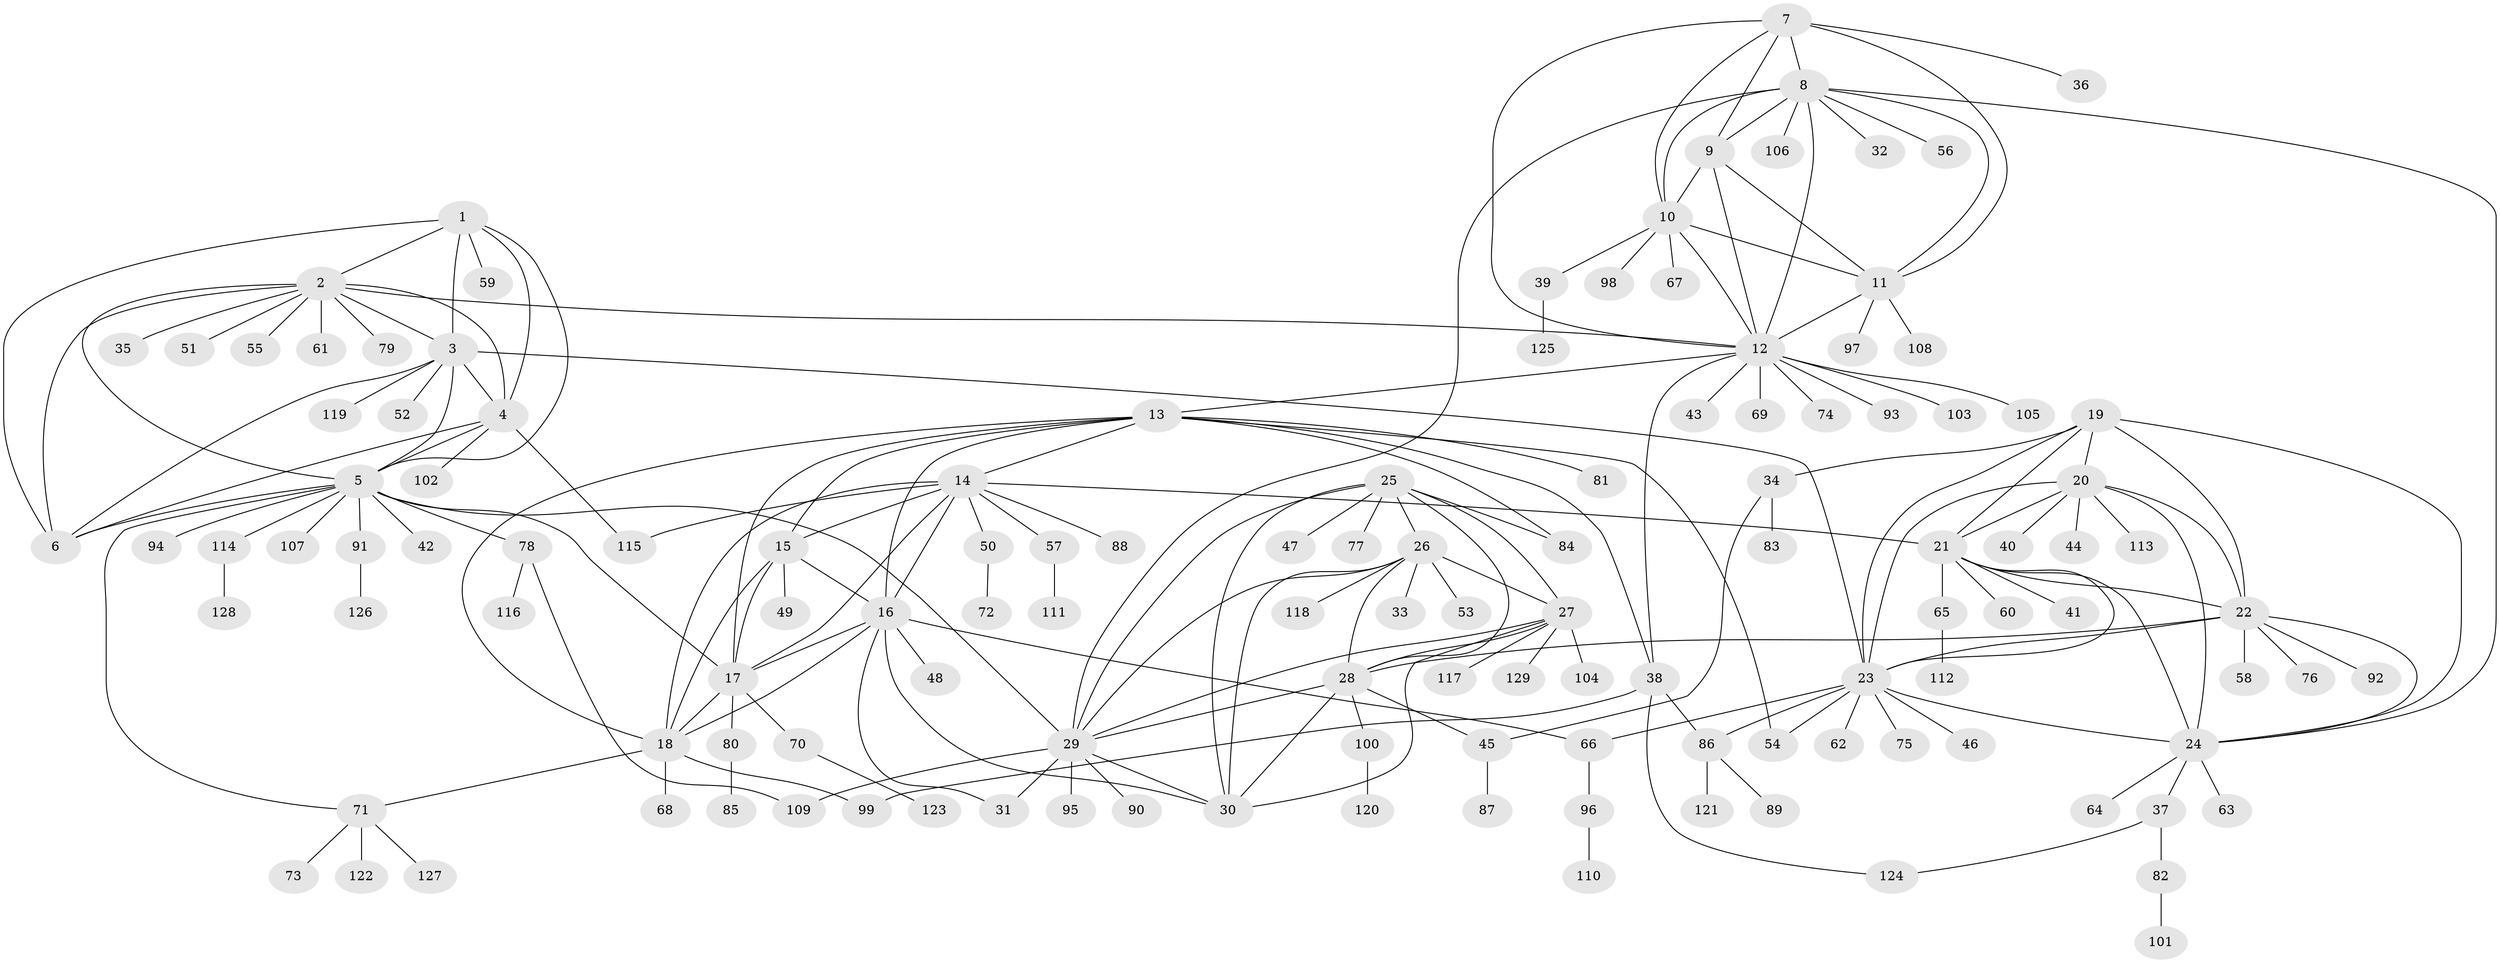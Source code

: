 // coarse degree distribution, {5: 0.10869565217391304, 11: 0.021739130434782608, 7: 0.03260869565217391, 6: 0.03260869565217391, 13: 0.021739130434782608, 9: 0.05434782608695652, 8: 0.05434782608695652, 4: 0.021739130434782608, 2: 0.17391304347826086, 1: 0.45652173913043476, 3: 0.021739130434782608}
// Generated by graph-tools (version 1.1) at 2025/52/03/04/25 22:52:28]
// undirected, 129 vertices, 196 edges
graph export_dot {
  node [color=gray90,style=filled];
  1;
  2;
  3;
  4;
  5;
  6;
  7;
  8;
  9;
  10;
  11;
  12;
  13;
  14;
  15;
  16;
  17;
  18;
  19;
  20;
  21;
  22;
  23;
  24;
  25;
  26;
  27;
  28;
  29;
  30;
  31;
  32;
  33;
  34;
  35;
  36;
  37;
  38;
  39;
  40;
  41;
  42;
  43;
  44;
  45;
  46;
  47;
  48;
  49;
  50;
  51;
  52;
  53;
  54;
  55;
  56;
  57;
  58;
  59;
  60;
  61;
  62;
  63;
  64;
  65;
  66;
  67;
  68;
  69;
  70;
  71;
  72;
  73;
  74;
  75;
  76;
  77;
  78;
  79;
  80;
  81;
  82;
  83;
  84;
  85;
  86;
  87;
  88;
  89;
  90;
  91;
  92;
  93;
  94;
  95;
  96;
  97;
  98;
  99;
  100;
  101;
  102;
  103;
  104;
  105;
  106;
  107;
  108;
  109;
  110;
  111;
  112;
  113;
  114;
  115;
  116;
  117;
  118;
  119;
  120;
  121;
  122;
  123;
  124;
  125;
  126;
  127;
  128;
  129;
  1 -- 2;
  1 -- 3;
  1 -- 4;
  1 -- 5;
  1 -- 6;
  1 -- 59;
  2 -- 3;
  2 -- 4;
  2 -- 5;
  2 -- 6;
  2 -- 12;
  2 -- 35;
  2 -- 51;
  2 -- 55;
  2 -- 61;
  2 -- 79;
  3 -- 4;
  3 -- 5;
  3 -- 6;
  3 -- 23;
  3 -- 52;
  3 -- 119;
  4 -- 5;
  4 -- 6;
  4 -- 102;
  4 -- 115;
  5 -- 6;
  5 -- 17;
  5 -- 29;
  5 -- 42;
  5 -- 71;
  5 -- 78;
  5 -- 91;
  5 -- 94;
  5 -- 107;
  5 -- 114;
  7 -- 8;
  7 -- 9;
  7 -- 10;
  7 -- 11;
  7 -- 12;
  7 -- 36;
  8 -- 9;
  8 -- 10;
  8 -- 11;
  8 -- 12;
  8 -- 24;
  8 -- 29;
  8 -- 32;
  8 -- 56;
  8 -- 106;
  9 -- 10;
  9 -- 11;
  9 -- 12;
  10 -- 11;
  10 -- 12;
  10 -- 39;
  10 -- 67;
  10 -- 98;
  11 -- 12;
  11 -- 97;
  11 -- 108;
  12 -- 13;
  12 -- 38;
  12 -- 43;
  12 -- 69;
  12 -- 74;
  12 -- 93;
  12 -- 103;
  12 -- 105;
  13 -- 14;
  13 -- 15;
  13 -- 16;
  13 -- 17;
  13 -- 18;
  13 -- 38;
  13 -- 54;
  13 -- 81;
  13 -- 84;
  14 -- 15;
  14 -- 16;
  14 -- 17;
  14 -- 18;
  14 -- 21;
  14 -- 50;
  14 -- 57;
  14 -- 88;
  14 -- 115;
  15 -- 16;
  15 -- 17;
  15 -- 18;
  15 -- 49;
  16 -- 17;
  16 -- 18;
  16 -- 30;
  16 -- 31;
  16 -- 48;
  16 -- 66;
  17 -- 18;
  17 -- 70;
  17 -- 80;
  18 -- 68;
  18 -- 71;
  18 -- 99;
  19 -- 20;
  19 -- 21;
  19 -- 22;
  19 -- 23;
  19 -- 24;
  19 -- 34;
  20 -- 21;
  20 -- 22;
  20 -- 23;
  20 -- 24;
  20 -- 40;
  20 -- 44;
  20 -- 113;
  21 -- 22;
  21 -- 23;
  21 -- 24;
  21 -- 41;
  21 -- 60;
  21 -- 65;
  22 -- 23;
  22 -- 24;
  22 -- 28;
  22 -- 58;
  22 -- 76;
  22 -- 92;
  23 -- 24;
  23 -- 46;
  23 -- 54;
  23 -- 62;
  23 -- 66;
  23 -- 75;
  23 -- 86;
  24 -- 37;
  24 -- 63;
  24 -- 64;
  25 -- 26;
  25 -- 27;
  25 -- 28;
  25 -- 29;
  25 -- 30;
  25 -- 47;
  25 -- 77;
  25 -- 84;
  26 -- 27;
  26 -- 28;
  26 -- 29;
  26 -- 30;
  26 -- 33;
  26 -- 53;
  26 -- 118;
  27 -- 28;
  27 -- 29;
  27 -- 30;
  27 -- 104;
  27 -- 117;
  27 -- 129;
  28 -- 29;
  28 -- 30;
  28 -- 45;
  28 -- 100;
  29 -- 30;
  29 -- 31;
  29 -- 90;
  29 -- 95;
  29 -- 109;
  34 -- 45;
  34 -- 83;
  37 -- 82;
  37 -- 124;
  38 -- 86;
  38 -- 99;
  38 -- 124;
  39 -- 125;
  45 -- 87;
  50 -- 72;
  57 -- 111;
  65 -- 112;
  66 -- 96;
  70 -- 123;
  71 -- 73;
  71 -- 122;
  71 -- 127;
  78 -- 109;
  78 -- 116;
  80 -- 85;
  82 -- 101;
  86 -- 89;
  86 -- 121;
  91 -- 126;
  96 -- 110;
  100 -- 120;
  114 -- 128;
}
